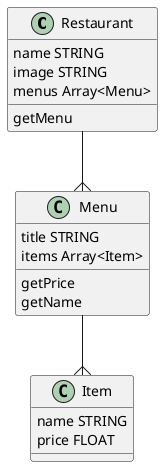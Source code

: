 @startuml
class Restaurant {
    name STRING
    image STRING
    menus Array<Menu>
    {method} getMenu
}
class Menu {
    title STRING
    items Array<Item>
    {method} getPrice
    {method} getName
}

class Item {
    name STRING
    price FLOAT
}

Restaurant --{Menu
Menu--{Item
@enduml